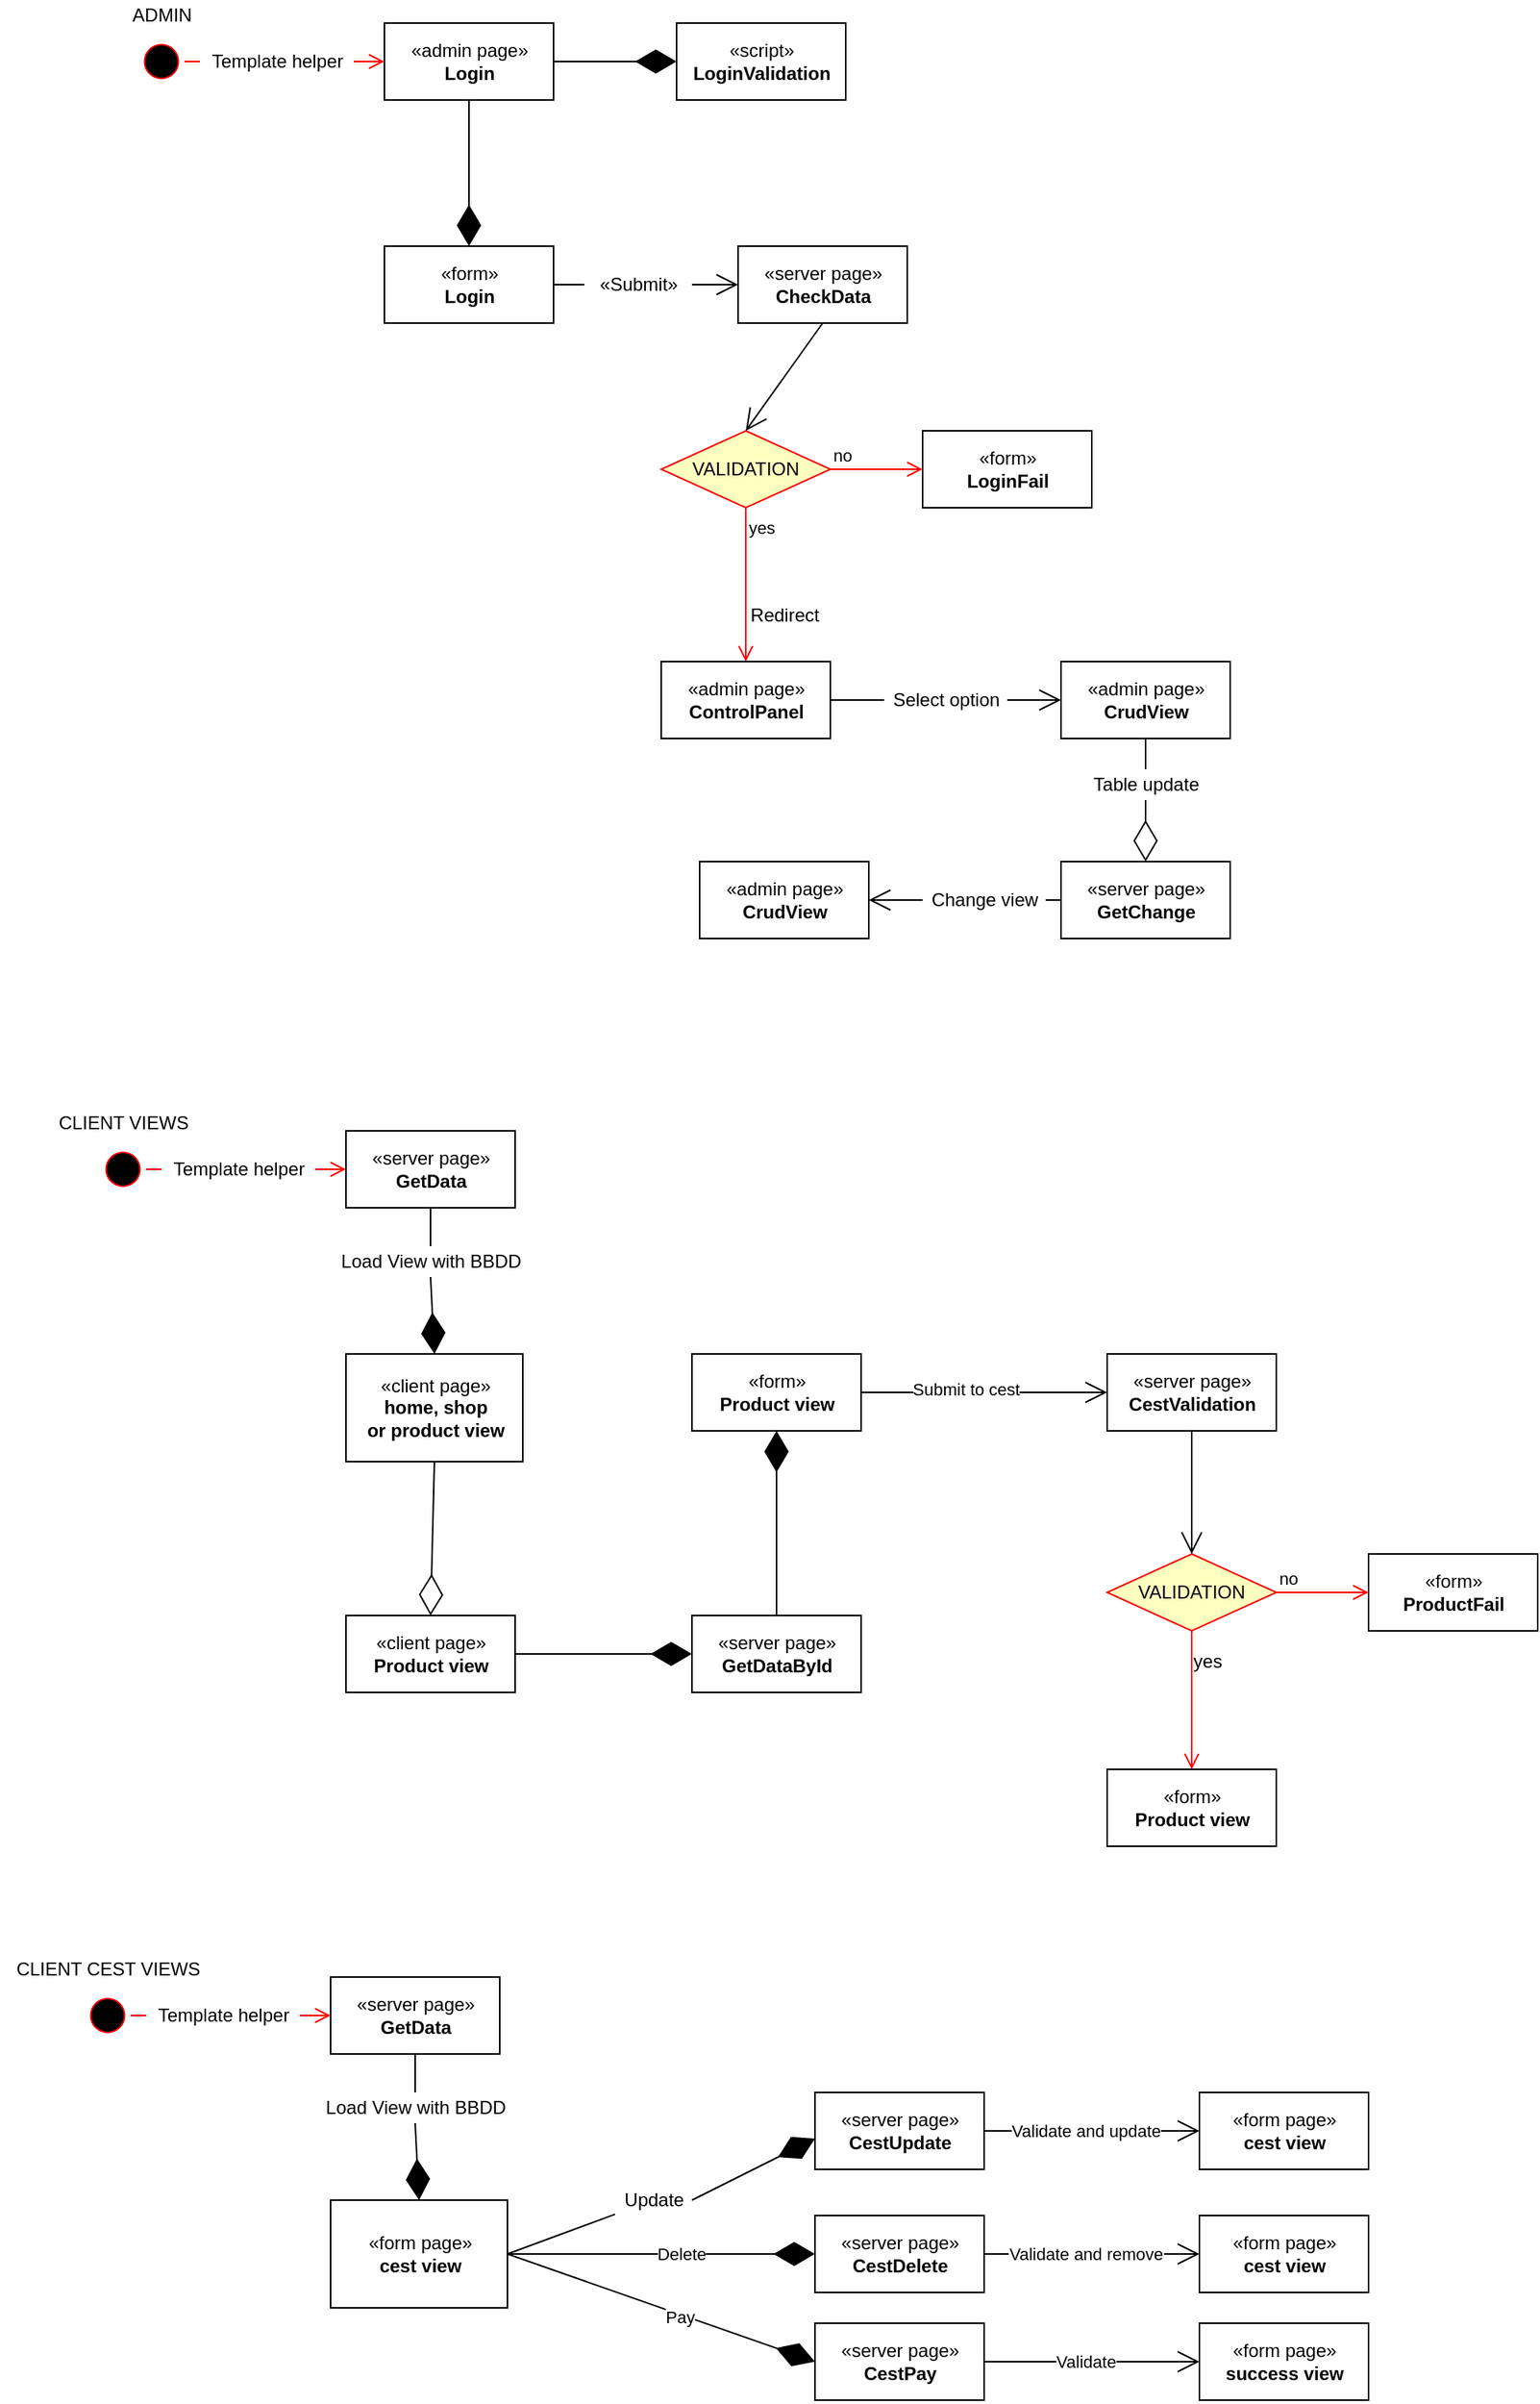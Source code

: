 <mxfile version="17.4.3" type="device"><diagram name="Page-1" id="58cdce13-f638-feb5-8d6f-7d28b1aa9fa0"><mxGraphModel dx="1662" dy="762" grid="1" gridSize="10" guides="1" tooltips="1" connect="1" arrows="1" fold="1" page="1" pageScale="1" pageWidth="1100" pageHeight="850" background="none" math="0" shadow="0"><root><mxCell id="0"/><mxCell id="1" parent="0"/><mxCell id="382b91b5511bd0f7-1" value="" style="ellipse;html=1;shape=startState;fillColor=#000000;strokeColor=#ff0000;rounded=1;shadow=0;comic=0;labelBackgroundColor=none;fontFamily=Verdana;fontSize=12;fontColor=#000000;align=center;direction=south;" parent="1" vertex="1"><mxGeometry x="130" y="135" width="30" height="30" as="geometry"/></mxCell><mxCell id="2a3bc250acf0617d-9" style="edgeStyle=orthogonalEdgeStyle;html=1;labelBackgroundColor=none;endArrow=open;endSize=8;strokeColor=#ff0000;fontFamily=Verdana;fontSize=12;align=left;entryX=0;entryY=0.5;entryDx=0;entryDy=0;startArrow=none;" parent="1" source="mJcxgVPJ0dC3Ubls38Y3-64" target="mJcxgVPJ0dC3Ubls38Y3-3" edge="1"><mxGeometry relative="1" as="geometry"><mxPoint x="240" y="150" as="targetPoint"/></mxGeometry></mxCell><mxCell id="mJcxgVPJ0dC3Ubls38Y3-1" value="ADMIN" style="text;html=1;align=center;verticalAlign=middle;resizable=0;points=[];autosize=1;strokeColor=none;fillColor=none;" vertex="1" parent="1"><mxGeometry x="120" y="110" width="50" height="20" as="geometry"/></mxCell><mxCell id="mJcxgVPJ0dC3Ubls38Y3-3" value="«admin page»&lt;br&gt;&lt;b&gt;Login&lt;/b&gt;" style="html=1;" vertex="1" parent="1"><mxGeometry x="290" y="125" width="110" height="50" as="geometry"/></mxCell><mxCell id="mJcxgVPJ0dC3Ubls38Y3-7" value="«script»&lt;br&gt;&lt;b&gt;LoginValidation&lt;/b&gt;" style="html=1;" vertex="1" parent="1"><mxGeometry x="480" y="125" width="110" height="50" as="geometry"/></mxCell><mxCell id="mJcxgVPJ0dC3Ubls38Y3-11" value="«form»&lt;br&gt;&lt;b&gt;Login&lt;/b&gt;" style="html=1;" vertex="1" parent="1"><mxGeometry x="290" y="270" width="110" height="50" as="geometry"/></mxCell><mxCell id="mJcxgVPJ0dC3Ubls38Y3-12" value="" style="endArrow=diamondThin;endFill=1;endSize=24;html=1;rounded=0;exitX=1;exitY=0.5;exitDx=0;exitDy=0;entryX=0;entryY=0.5;entryDx=0;entryDy=0;" edge="1" parent="1" source="mJcxgVPJ0dC3Ubls38Y3-3" target="mJcxgVPJ0dC3Ubls38Y3-7"><mxGeometry width="160" relative="1" as="geometry"><mxPoint x="350" y="149.5" as="sourcePoint"/><mxPoint x="510" y="149.5" as="targetPoint"/></mxGeometry></mxCell><mxCell id="mJcxgVPJ0dC3Ubls38Y3-13" value="" style="endArrow=diamondThin;endFill=1;endSize=24;html=1;rounded=0;exitX=0.5;exitY=1;exitDx=0;exitDy=0;entryX=0.5;entryY=0;entryDx=0;entryDy=0;" edge="1" parent="1" source="mJcxgVPJ0dC3Ubls38Y3-3" target="mJcxgVPJ0dC3Ubls38Y3-11"><mxGeometry width="160" relative="1" as="geometry"><mxPoint x="350" y="190" as="sourcePoint"/><mxPoint x="480" y="190" as="targetPoint"/></mxGeometry></mxCell><mxCell id="mJcxgVPJ0dC3Ubls38Y3-14" value="" style="endArrow=open;endFill=1;endSize=12;html=1;rounded=0;exitX=1;exitY=0.5;exitDx=0;exitDy=0;entryX=0;entryY=0.5;entryDx=0;entryDy=0;startArrow=none;" edge="1" parent="1" source="mJcxgVPJ0dC3Ubls38Y3-15" target="mJcxgVPJ0dC3Ubls38Y3-16"><mxGeometry width="160" relative="1" as="geometry"><mxPoint x="390" y="294.5" as="sourcePoint"/><mxPoint x="470" y="295" as="targetPoint"/></mxGeometry></mxCell><mxCell id="mJcxgVPJ0dC3Ubls38Y3-16" value="«server page»&lt;br&gt;&lt;b&gt;CheckData&lt;/b&gt;" style="html=1;" vertex="1" parent="1"><mxGeometry x="520" y="270" width="110" height="50" as="geometry"/></mxCell><mxCell id="mJcxgVPJ0dC3Ubls38Y3-17" value="VALIDATION" style="rhombus;whiteSpace=wrap;html=1;fillColor=#ffffc0;strokeColor=#ff0000;" vertex="1" parent="1"><mxGeometry x="470" y="390" width="110" height="50" as="geometry"/></mxCell><mxCell id="mJcxgVPJ0dC3Ubls38Y3-18" value="no" style="edgeStyle=orthogonalEdgeStyle;html=1;align=left;verticalAlign=bottom;endArrow=open;endSize=8;strokeColor=#ff0000;rounded=0;" edge="1" source="mJcxgVPJ0dC3Ubls38Y3-17" parent="1"><mxGeometry x="-1" relative="1" as="geometry"><mxPoint x="640" y="415" as="targetPoint"/><Array as="points"><mxPoint x="620" y="415"/><mxPoint x="620" y="415"/></Array></mxGeometry></mxCell><mxCell id="mJcxgVPJ0dC3Ubls38Y3-19" value="yes" style="edgeStyle=orthogonalEdgeStyle;html=1;align=left;verticalAlign=top;endArrow=open;endSize=8;strokeColor=#ff0000;rounded=0;" edge="1" source="mJcxgVPJ0dC3Ubls38Y3-17" parent="1"><mxGeometry x="-1" relative="1" as="geometry"><mxPoint x="525" y="540" as="targetPoint"/></mxGeometry></mxCell><mxCell id="mJcxgVPJ0dC3Ubls38Y3-20" value="" style="endArrow=open;endFill=1;endSize=12;html=1;rounded=0;exitX=0.5;exitY=1;exitDx=0;exitDy=0;entryX=0.5;entryY=0;entryDx=0;entryDy=0;" edge="1" parent="1" source="mJcxgVPJ0dC3Ubls38Y3-16" target="mJcxgVPJ0dC3Ubls38Y3-17"><mxGeometry width="160" relative="1" as="geometry"><mxPoint x="460" y="350" as="sourcePoint"/><mxPoint x="620" y="350" as="targetPoint"/></mxGeometry></mxCell><mxCell id="mJcxgVPJ0dC3Ubls38Y3-21" value="«form»&lt;br&gt;&lt;b&gt;LoginFail&lt;/b&gt;" style="html=1;" vertex="1" parent="1"><mxGeometry x="640" y="390" width="110" height="50" as="geometry"/></mxCell><mxCell id="mJcxgVPJ0dC3Ubls38Y3-22" value="Redirect" style="text;html=1;align=center;verticalAlign=middle;resizable=0;points=[];autosize=1;strokeColor=none;fillColor=none;" vertex="1" parent="1"><mxGeometry x="520" y="500" width="60" height="20" as="geometry"/></mxCell><mxCell id="mJcxgVPJ0dC3Ubls38Y3-23" value="«admin page»&lt;br&gt;&lt;b&gt;ControlPanel&lt;/b&gt;" style="html=1;" vertex="1" parent="1"><mxGeometry x="470" y="540" width="110" height="50" as="geometry"/></mxCell><mxCell id="mJcxgVPJ0dC3Ubls38Y3-24" value="" style="endArrow=open;endFill=1;endSize=12;html=1;rounded=0;exitX=1;exitY=0.5;exitDx=0;exitDy=0;entryX=0;entryY=0.5;entryDx=0;entryDy=0;startArrow=none;" edge="1" parent="1" source="mJcxgVPJ0dC3Ubls38Y3-26" target="mJcxgVPJ0dC3Ubls38Y3-25"><mxGeometry width="160" relative="1" as="geometry"><mxPoint x="610" y="550" as="sourcePoint"/><mxPoint x="680" y="565" as="targetPoint"/></mxGeometry></mxCell><mxCell id="mJcxgVPJ0dC3Ubls38Y3-25" value="«admin page»&lt;br&gt;&lt;b&gt;CrudView&lt;/b&gt;" style="html=1;" vertex="1" parent="1"><mxGeometry x="730" y="540" width="110" height="50" as="geometry"/></mxCell><mxCell id="mJcxgVPJ0dC3Ubls38Y3-27" value="" style="endArrow=diamondThin;endFill=0;endSize=24;html=1;rounded=0;exitX=0.5;exitY=1;exitDx=0;exitDy=0;startArrow=none;" edge="1" parent="1" source="mJcxgVPJ0dC3Ubls38Y3-29"><mxGeometry width="160" relative="1" as="geometry"><mxPoint x="460" y="650" as="sourcePoint"/><mxPoint x="785" y="670" as="targetPoint"/></mxGeometry></mxCell><mxCell id="mJcxgVPJ0dC3Ubls38Y3-28" value="«server page»&lt;br&gt;&lt;b&gt;GetChange&lt;/b&gt;" style="html=1;" vertex="1" parent="1"><mxGeometry x="730" y="670" width="110" height="50" as="geometry"/></mxCell><mxCell id="mJcxgVPJ0dC3Ubls38Y3-30" value="" style="endArrow=open;endFill=1;endSize=12;html=1;rounded=0;exitX=0;exitY=0.5;exitDx=0;exitDy=0;entryX=1;entryY=0.5;entryDx=0;entryDy=0;startArrow=none;" edge="1" parent="1" source="mJcxgVPJ0dC3Ubls38Y3-32" target="mJcxgVPJ0dC3Ubls38Y3-31"><mxGeometry width="160" relative="1" as="geometry"><mxPoint x="460" y="650" as="sourcePoint"/><mxPoint x="650" y="695" as="targetPoint"/></mxGeometry></mxCell><mxCell id="mJcxgVPJ0dC3Ubls38Y3-31" value="«admin page»&lt;br&gt;&lt;b&gt;CrudView&lt;/b&gt;" style="html=1;" vertex="1" parent="1"><mxGeometry x="495" y="670" width="110" height="50" as="geometry"/></mxCell><mxCell id="mJcxgVPJ0dC3Ubls38Y3-15" value="«Submit»" style="text;html=1;align=center;verticalAlign=middle;resizable=0;points=[];autosize=1;strokeColor=none;fillColor=none;" vertex="1" parent="1"><mxGeometry x="420" y="285" width="70" height="20" as="geometry"/></mxCell><mxCell id="mJcxgVPJ0dC3Ubls38Y3-60" value="" style="endArrow=none;endFill=1;endSize=12;html=1;rounded=0;exitX=1;exitY=0.5;exitDx=0;exitDy=0;entryX=0;entryY=0.5;entryDx=0;entryDy=0;" edge="1" parent="1" source="mJcxgVPJ0dC3Ubls38Y3-11" target="mJcxgVPJ0dC3Ubls38Y3-15"><mxGeometry width="160" relative="1" as="geometry"><mxPoint x="400" y="295" as="sourcePoint"/><mxPoint x="520" y="295" as="targetPoint"/></mxGeometry></mxCell><mxCell id="mJcxgVPJ0dC3Ubls38Y3-26" value="Select option" style="text;html=1;align=center;verticalAlign=middle;resizable=0;points=[];autosize=1;strokeColor=none;fillColor=none;" vertex="1" parent="1"><mxGeometry x="615" y="555" width="80" height="20" as="geometry"/></mxCell><mxCell id="mJcxgVPJ0dC3Ubls38Y3-61" value="" style="endArrow=none;endFill=1;endSize=12;html=1;rounded=0;exitX=1;exitY=0.5;exitDx=0;exitDy=0;entryX=0;entryY=0.5;entryDx=0;entryDy=0;" edge="1" parent="1" source="mJcxgVPJ0dC3Ubls38Y3-23" target="mJcxgVPJ0dC3Ubls38Y3-26"><mxGeometry width="160" relative="1" as="geometry"><mxPoint x="580" y="565" as="sourcePoint"/><mxPoint x="730" y="565" as="targetPoint"/></mxGeometry></mxCell><mxCell id="mJcxgVPJ0dC3Ubls38Y3-32" value="Change view" style="text;html=1;align=center;verticalAlign=middle;resizable=0;points=[];autosize=1;strokeColor=none;fillColor=none;" vertex="1" parent="1"><mxGeometry x="640" y="685" width="80" height="20" as="geometry"/></mxCell><mxCell id="mJcxgVPJ0dC3Ubls38Y3-62" value="" style="endArrow=none;endFill=1;endSize=12;html=1;rounded=0;exitX=0;exitY=0.5;exitDx=0;exitDy=0;entryX=1;entryY=0.5;entryDx=0;entryDy=0;" edge="1" parent="1" source="mJcxgVPJ0dC3Ubls38Y3-28" target="mJcxgVPJ0dC3Ubls38Y3-32"><mxGeometry width="160" relative="1" as="geometry"><mxPoint x="730" y="695" as="sourcePoint"/><mxPoint x="605" y="695" as="targetPoint"/></mxGeometry></mxCell><mxCell id="mJcxgVPJ0dC3Ubls38Y3-29" value="Table update" style="text;html=1;align=center;verticalAlign=middle;resizable=0;points=[];autosize=1;strokeColor=none;fillColor=none;" vertex="1" parent="1"><mxGeometry x="745" y="610" width="80" height="20" as="geometry"/></mxCell><mxCell id="mJcxgVPJ0dC3Ubls38Y3-63" value="" style="endArrow=none;endFill=0;endSize=24;html=1;rounded=0;exitX=0.5;exitY=1;exitDx=0;exitDy=0;" edge="1" parent="1" source="mJcxgVPJ0dC3Ubls38Y3-25" target="mJcxgVPJ0dC3Ubls38Y3-29"><mxGeometry width="160" relative="1" as="geometry"><mxPoint x="785" y="590" as="sourcePoint"/><mxPoint x="785" y="670" as="targetPoint"/></mxGeometry></mxCell><mxCell id="mJcxgVPJ0dC3Ubls38Y3-64" value="Template helper" style="text;html=1;align=center;verticalAlign=middle;resizable=0;points=[];autosize=1;strokeColor=none;fillColor=none;" vertex="1" parent="1"><mxGeometry x="170" y="140" width="100" height="20" as="geometry"/></mxCell><mxCell id="mJcxgVPJ0dC3Ubls38Y3-65" value="" style="edgeStyle=orthogonalEdgeStyle;html=1;labelBackgroundColor=none;endArrow=none;endSize=8;strokeColor=#ff0000;fontFamily=Verdana;fontSize=12;align=left;entryX=0;entryY=0.5;entryDx=0;entryDy=0;" edge="1" parent="1" source="382b91b5511bd0f7-1" target="mJcxgVPJ0dC3Ubls38Y3-64"><mxGeometry relative="1" as="geometry"><mxPoint x="160" y="150" as="sourcePoint"/><mxPoint x="290" y="150" as="targetPoint"/></mxGeometry></mxCell><mxCell id="mJcxgVPJ0dC3Ubls38Y3-66" value="" style="ellipse;html=1;shape=startState;fillColor=#000000;strokeColor=#ff0000;rounded=1;shadow=0;comic=0;labelBackgroundColor=none;fontFamily=Verdana;fontSize=12;fontColor=#000000;align=center;direction=south;" vertex="1" parent="1"><mxGeometry x="105" y="855" width="30" height="30" as="geometry"/></mxCell><mxCell id="mJcxgVPJ0dC3Ubls38Y3-67" style="edgeStyle=orthogonalEdgeStyle;html=1;labelBackgroundColor=none;endArrow=open;endSize=8;strokeColor=#ff0000;fontFamily=Verdana;fontSize=12;align=left;entryX=0;entryY=0.5;entryDx=0;entryDy=0;startArrow=none;" edge="1" parent="1" source="mJcxgVPJ0dC3Ubls38Y3-97" target="mJcxgVPJ0dC3Ubls38Y3-69"><mxGeometry relative="1" as="geometry"><mxPoint x="215" y="870" as="targetPoint"/></mxGeometry></mxCell><mxCell id="mJcxgVPJ0dC3Ubls38Y3-68" value="CLIENT VIEWS" style="text;html=1;align=center;verticalAlign=middle;resizable=0;points=[];autosize=1;strokeColor=none;fillColor=none;" vertex="1" parent="1"><mxGeometry x="70" y="830" width="100" height="20" as="geometry"/></mxCell><mxCell id="mJcxgVPJ0dC3Ubls38Y3-69" value="«server page»&lt;br&gt;&lt;b&gt;GetData&lt;/b&gt;" style="html=1;" vertex="1" parent="1"><mxGeometry x="265" y="845" width="110" height="50" as="geometry"/></mxCell><mxCell id="mJcxgVPJ0dC3Ubls38Y3-71" value="«client page»&lt;br&gt;&lt;b&gt;home, shop &lt;br&gt;or product view&lt;/b&gt;" style="html=1;" vertex="1" parent="1"><mxGeometry x="265" y="990" width="115" height="70" as="geometry"/></mxCell><mxCell id="mJcxgVPJ0dC3Ubls38Y3-73" value="" style="endArrow=diamondThin;endFill=1;endSize=24;html=1;rounded=0;exitX=0.5;exitY=1;exitDx=0;exitDy=0;entryX=0.5;entryY=0;entryDx=0;entryDy=0;startArrow=none;" edge="1" parent="1" source="mJcxgVPJ0dC3Ubls38Y3-100" target="mJcxgVPJ0dC3Ubls38Y3-71"><mxGeometry width="160" relative="1" as="geometry"><mxPoint x="325" y="910" as="sourcePoint"/><mxPoint x="455" y="910" as="targetPoint"/></mxGeometry></mxCell><mxCell id="mJcxgVPJ0dC3Ubls38Y3-97" value="Template helper" style="text;html=1;align=center;verticalAlign=middle;resizable=0;points=[];autosize=1;strokeColor=none;fillColor=none;" vertex="1" parent="1"><mxGeometry x="145" y="860" width="100" height="20" as="geometry"/></mxCell><mxCell id="mJcxgVPJ0dC3Ubls38Y3-98" value="" style="edgeStyle=orthogonalEdgeStyle;html=1;labelBackgroundColor=none;endArrow=none;endSize=8;strokeColor=#ff0000;fontFamily=Verdana;fontSize=12;align=left;entryX=0;entryY=0.5;entryDx=0;entryDy=0;" edge="1" parent="1" source="mJcxgVPJ0dC3Ubls38Y3-66" target="mJcxgVPJ0dC3Ubls38Y3-97"><mxGeometry relative="1" as="geometry"><mxPoint x="135" y="870" as="sourcePoint"/><mxPoint x="265" y="870" as="targetPoint"/></mxGeometry></mxCell><mxCell id="mJcxgVPJ0dC3Ubls38Y3-100" value="Load View with BBDD" style="text;html=1;align=center;verticalAlign=middle;resizable=0;points=[];autosize=1;strokeColor=none;fillColor=none;" vertex="1" parent="1"><mxGeometry x="255" y="920" width="130" height="20" as="geometry"/></mxCell><mxCell id="mJcxgVPJ0dC3Ubls38Y3-101" value="" style="endArrow=none;endFill=1;endSize=24;html=1;rounded=0;exitX=0.5;exitY=1;exitDx=0;exitDy=0;entryX=0.5;entryY=0;entryDx=0;entryDy=0;" edge="1" parent="1" source="mJcxgVPJ0dC3Ubls38Y3-69" target="mJcxgVPJ0dC3Ubls38Y3-100"><mxGeometry width="160" relative="1" as="geometry"><mxPoint x="320" y="895" as="sourcePoint"/><mxPoint x="320" y="990" as="targetPoint"/></mxGeometry></mxCell><mxCell id="mJcxgVPJ0dC3Ubls38Y3-104" value="«client page»&lt;br&gt;&lt;b&gt;Product view&lt;/b&gt;" style="html=1;" vertex="1" parent="1"><mxGeometry x="265" y="1160" width="110" height="50" as="geometry"/></mxCell><mxCell id="mJcxgVPJ0dC3Ubls38Y3-105" value="" style="endArrow=diamondThin;endFill=1;endSize=24;html=1;rounded=0;exitX=1;exitY=0.5;exitDx=0;exitDy=0;entryX=0;entryY=0.5;entryDx=0;entryDy=0;" edge="1" parent="1" source="mJcxgVPJ0dC3Ubls38Y3-104" target="mJcxgVPJ0dC3Ubls38Y3-106"><mxGeometry width="160" relative="1" as="geometry"><mxPoint x="400" y="1184.5" as="sourcePoint"/><mxPoint x="480" y="1185" as="targetPoint"/></mxGeometry></mxCell><mxCell id="mJcxgVPJ0dC3Ubls38Y3-106" value="«server page»&lt;br&gt;&lt;b&gt;GetDataById&lt;/b&gt;" style="html=1;" vertex="1" parent="1"><mxGeometry x="490" y="1160" width="110" height="50" as="geometry"/></mxCell><mxCell id="mJcxgVPJ0dC3Ubls38Y3-109" value="" style="endArrow=diamondThin;endFill=0;endSize=24;html=1;rounded=0;exitX=0.5;exitY=1;exitDx=0;exitDy=0;entryX=0.5;entryY=0;entryDx=0;entryDy=0;" edge="1" parent="1" source="mJcxgVPJ0dC3Ubls38Y3-71" target="mJcxgVPJ0dC3Ubls38Y3-104"><mxGeometry width="160" relative="1" as="geometry"><mxPoint x="460" y="930" as="sourcePoint"/><mxPoint x="620" y="930" as="targetPoint"/></mxGeometry></mxCell><mxCell id="mJcxgVPJ0dC3Ubls38Y3-110" value="" style="endArrow=diamondThin;endFill=1;endSize=24;html=1;rounded=0;exitX=0.5;exitY=0;exitDx=0;exitDy=0;entryX=0.5;entryY=1;entryDx=0;entryDy=0;" edge="1" parent="1" source="mJcxgVPJ0dC3Ubls38Y3-106" target="mJcxgVPJ0dC3Ubls38Y3-111"><mxGeometry width="160" relative="1" as="geometry"><mxPoint x="460" y="930" as="sourcePoint"/><mxPoint x="545" y="1040" as="targetPoint"/></mxGeometry></mxCell><mxCell id="mJcxgVPJ0dC3Ubls38Y3-111" value="«form»&lt;br&gt;&lt;b&gt;Product view&lt;/b&gt;" style="html=1;" vertex="1" parent="1"><mxGeometry x="490" y="990" width="110" height="50" as="geometry"/></mxCell><mxCell id="mJcxgVPJ0dC3Ubls38Y3-113" value="" style="endArrow=open;endFill=1;endSize=12;html=1;rounded=0;exitX=1;exitY=0.5;exitDx=0;exitDy=0;entryX=0;entryY=0.5;entryDx=0;entryDy=0;" edge="1" parent="1" source="mJcxgVPJ0dC3Ubls38Y3-111" target="mJcxgVPJ0dC3Ubls38Y3-115"><mxGeometry width="160" relative="1" as="geometry"><mxPoint x="670" y="950" as="sourcePoint"/><mxPoint x="790" y="1015" as="targetPoint"/></mxGeometry></mxCell><mxCell id="mJcxgVPJ0dC3Ubls38Y3-114" value="Submit to cest" style="edgeLabel;html=1;align=center;verticalAlign=middle;resizable=0;points=[];" vertex="1" connectable="0" parent="mJcxgVPJ0dC3Ubls38Y3-113"><mxGeometry x="-0.158" y="2" relative="1" as="geometry"><mxPoint as="offset"/></mxGeometry></mxCell><mxCell id="mJcxgVPJ0dC3Ubls38Y3-115" value="«server page»&lt;br&gt;&lt;b&gt;CestValidation&lt;/b&gt;" style="html=1;" vertex="1" parent="1"><mxGeometry x="760" y="990" width="110" height="50" as="geometry"/></mxCell><mxCell id="mJcxgVPJ0dC3Ubls38Y3-118" value="VALIDATION" style="rhombus;whiteSpace=wrap;html=1;fillColor=#ffffc0;strokeColor=#ff0000;" vertex="1" parent="1"><mxGeometry x="760" y="1120" width="110" height="50" as="geometry"/></mxCell><mxCell id="mJcxgVPJ0dC3Ubls38Y3-119" value="no" style="edgeStyle=orthogonalEdgeStyle;html=1;align=left;verticalAlign=bottom;endArrow=open;endSize=8;strokeColor=#ff0000;rounded=0;" edge="1" parent="1" source="mJcxgVPJ0dC3Ubls38Y3-118"><mxGeometry x="-1" relative="1" as="geometry"><mxPoint x="930" y="1145" as="targetPoint"/><Array as="points"><mxPoint x="910" y="1145"/><mxPoint x="910" y="1145"/></Array></mxGeometry></mxCell><mxCell id="mJcxgVPJ0dC3Ubls38Y3-120" value="" style="edgeStyle=orthogonalEdgeStyle;html=1;align=left;verticalAlign=top;endArrow=open;endSize=8;strokeColor=#ff0000;rounded=0;entryX=0.5;entryY=0;entryDx=0;entryDy=0;" edge="1" parent="1" source="mJcxgVPJ0dC3Ubls38Y3-118" target="mJcxgVPJ0dC3Ubls38Y3-129"><mxGeometry x="1" y="199" relative="1" as="geometry"><mxPoint x="815" y="1270" as="targetPoint"/><mxPoint x="-4" y="40" as="offset"/></mxGeometry></mxCell><mxCell id="mJcxgVPJ0dC3Ubls38Y3-121" value="«form»&lt;br&gt;&lt;b&gt;ProductFail&lt;/b&gt;" style="html=1;" vertex="1" parent="1"><mxGeometry x="930" y="1120" width="110" height="50" as="geometry"/></mxCell><mxCell id="mJcxgVPJ0dC3Ubls38Y3-127" value="" style="endArrow=open;endFill=1;endSize=12;html=1;rounded=0;exitX=0.5;exitY=1;exitDx=0;exitDy=0;entryX=0.5;entryY=0;entryDx=0;entryDy=0;" edge="1" parent="1" source="mJcxgVPJ0dC3Ubls38Y3-115" target="mJcxgVPJ0dC3Ubls38Y3-118"><mxGeometry width="160" relative="1" as="geometry"><mxPoint x="910" y="1030" as="sourcePoint"/><mxPoint x="1070" y="1030" as="targetPoint"/></mxGeometry></mxCell><mxCell id="mJcxgVPJ0dC3Ubls38Y3-128" value="yes" style="text;html=1;align=center;verticalAlign=middle;resizable=0;points=[];autosize=1;strokeColor=none;fillColor=none;" vertex="1" parent="1"><mxGeometry x="810" y="1180" width="30" height="20" as="geometry"/></mxCell><mxCell id="mJcxgVPJ0dC3Ubls38Y3-129" value="«form»&lt;br&gt;&lt;b&gt;Product view&lt;/b&gt;" style="html=1;" vertex="1" parent="1"><mxGeometry x="760" y="1260" width="110" height="50" as="geometry"/></mxCell><mxCell id="mJcxgVPJ0dC3Ubls38Y3-130" value="" style="ellipse;html=1;shape=startState;fillColor=#000000;strokeColor=#ff0000;rounded=1;shadow=0;comic=0;labelBackgroundColor=none;fontFamily=Verdana;fontSize=12;fontColor=#000000;align=center;direction=south;" vertex="1" parent="1"><mxGeometry x="95" y="1405" width="30" height="30" as="geometry"/></mxCell><mxCell id="mJcxgVPJ0dC3Ubls38Y3-131" style="edgeStyle=orthogonalEdgeStyle;html=1;labelBackgroundColor=none;endArrow=open;endSize=8;strokeColor=#ff0000;fontFamily=Verdana;fontSize=12;align=left;entryX=0;entryY=0.5;entryDx=0;entryDy=0;startArrow=none;" edge="1" parent="1" source="mJcxgVPJ0dC3Ubls38Y3-136" target="mJcxgVPJ0dC3Ubls38Y3-133"><mxGeometry relative="1" as="geometry"><mxPoint x="205" y="1420" as="targetPoint"/></mxGeometry></mxCell><mxCell id="mJcxgVPJ0dC3Ubls38Y3-132" value="CLIENT CEST VIEWS" style="text;html=1;align=center;verticalAlign=middle;resizable=0;points=[];autosize=1;strokeColor=none;fillColor=none;" vertex="1" parent="1"><mxGeometry x="40" y="1380" width="140" height="20" as="geometry"/></mxCell><mxCell id="mJcxgVPJ0dC3Ubls38Y3-133" value="«server page»&lt;br&gt;&lt;b&gt;GetData&lt;/b&gt;" style="html=1;" vertex="1" parent="1"><mxGeometry x="255" y="1395" width="110" height="50" as="geometry"/></mxCell><mxCell id="mJcxgVPJ0dC3Ubls38Y3-134" value="«form page»&lt;br&gt;&lt;b&gt;cest view&lt;/b&gt;" style="html=1;" vertex="1" parent="1"><mxGeometry x="255" y="1540" width="115" height="70" as="geometry"/></mxCell><mxCell id="mJcxgVPJ0dC3Ubls38Y3-135" value="" style="endArrow=diamondThin;endFill=1;endSize=24;html=1;rounded=0;exitX=0.5;exitY=1;exitDx=0;exitDy=0;entryX=0.5;entryY=0;entryDx=0;entryDy=0;startArrow=none;" edge="1" parent="1" source="mJcxgVPJ0dC3Ubls38Y3-138" target="mJcxgVPJ0dC3Ubls38Y3-134"><mxGeometry width="160" relative="1" as="geometry"><mxPoint x="315" y="1460" as="sourcePoint"/><mxPoint x="445" y="1460" as="targetPoint"/></mxGeometry></mxCell><mxCell id="mJcxgVPJ0dC3Ubls38Y3-136" value="Template helper" style="text;html=1;align=center;verticalAlign=middle;resizable=0;points=[];autosize=1;strokeColor=none;fillColor=none;" vertex="1" parent="1"><mxGeometry x="135" y="1410" width="100" height="20" as="geometry"/></mxCell><mxCell id="mJcxgVPJ0dC3Ubls38Y3-137" value="" style="edgeStyle=orthogonalEdgeStyle;html=1;labelBackgroundColor=none;endArrow=none;endSize=8;strokeColor=#ff0000;fontFamily=Verdana;fontSize=12;align=left;entryX=0;entryY=0.5;entryDx=0;entryDy=0;" edge="1" parent="1" source="mJcxgVPJ0dC3Ubls38Y3-130" target="mJcxgVPJ0dC3Ubls38Y3-136"><mxGeometry relative="1" as="geometry"><mxPoint x="125" y="1420" as="sourcePoint"/><mxPoint x="255" y="1420" as="targetPoint"/></mxGeometry></mxCell><mxCell id="mJcxgVPJ0dC3Ubls38Y3-138" value="Load View with BBDD" style="text;html=1;align=center;verticalAlign=middle;resizable=0;points=[];autosize=1;strokeColor=none;fillColor=none;" vertex="1" parent="1"><mxGeometry x="245" y="1470" width="130" height="20" as="geometry"/></mxCell><mxCell id="mJcxgVPJ0dC3Ubls38Y3-139" value="" style="endArrow=none;endFill=1;endSize=24;html=1;rounded=0;exitX=0.5;exitY=1;exitDx=0;exitDy=0;entryX=0.5;entryY=0;entryDx=0;entryDy=0;" edge="1" parent="1" source="mJcxgVPJ0dC3Ubls38Y3-133" target="mJcxgVPJ0dC3Ubls38Y3-138"><mxGeometry width="160" relative="1" as="geometry"><mxPoint x="310" y="1445" as="sourcePoint"/><mxPoint x="310" y="1540" as="targetPoint"/></mxGeometry></mxCell><mxCell id="mJcxgVPJ0dC3Ubls38Y3-156" value="" style="endArrow=diamondThin;endFill=1;endSize=24;html=1;rounded=0;exitX=1;exitY=0.5;exitDx=0;exitDy=0;startArrow=none;entryX=0;entryY=0.6;entryDx=0;entryDy=0;entryPerimeter=0;" edge="1" parent="1" source="mJcxgVPJ0dC3Ubls38Y3-159" target="mJcxgVPJ0dC3Ubls38Y3-164"><mxGeometry width="160" relative="1" as="geometry"><mxPoint x="460" y="1650" as="sourcePoint"/><mxPoint x="560" y="1510" as="targetPoint"/></mxGeometry></mxCell><mxCell id="mJcxgVPJ0dC3Ubls38Y3-157" value="" style="endArrow=diamondThin;endFill=1;endSize=24;html=1;rounded=0;exitX=1;exitY=0.5;exitDx=0;exitDy=0;entryX=0;entryY=0.5;entryDx=0;entryDy=0;" edge="1" parent="1" source="mJcxgVPJ0dC3Ubls38Y3-134" target="mJcxgVPJ0dC3Ubls38Y3-174"><mxGeometry width="160" relative="1" as="geometry"><mxPoint x="460" y="1650" as="sourcePoint"/><mxPoint x="560" y="1640" as="targetPoint"/></mxGeometry></mxCell><mxCell id="mJcxgVPJ0dC3Ubls38Y3-162" value="Pay" style="edgeLabel;html=1;align=center;verticalAlign=middle;resizable=0;points=[];" vertex="1" connectable="0" parent="mJcxgVPJ0dC3Ubls38Y3-157"><mxGeometry x="0.121" y="-2" relative="1" as="geometry"><mxPoint as="offset"/></mxGeometry></mxCell><mxCell id="mJcxgVPJ0dC3Ubls38Y3-158" value="" style="endArrow=diamondThin;endFill=1;endSize=24;html=1;rounded=0;exitX=1;exitY=0.5;exitDx=0;exitDy=0;entryX=0;entryY=0.5;entryDx=0;entryDy=0;" edge="1" parent="1" source="mJcxgVPJ0dC3Ubls38Y3-134" target="mJcxgVPJ0dC3Ubls38Y3-169"><mxGeometry width="160" relative="1" as="geometry"><mxPoint x="420" y="1574.5" as="sourcePoint"/><mxPoint x="560" y="1575" as="targetPoint"/></mxGeometry></mxCell><mxCell id="mJcxgVPJ0dC3Ubls38Y3-161" value="Delete" style="edgeLabel;html=1;align=center;verticalAlign=middle;resizable=0;points=[];" vertex="1" connectable="0" parent="mJcxgVPJ0dC3Ubls38Y3-158"><mxGeometry x="0.126" relative="1" as="geometry"><mxPoint as="offset"/></mxGeometry></mxCell><mxCell id="mJcxgVPJ0dC3Ubls38Y3-159" value="Update" style="text;html=1;align=center;verticalAlign=middle;resizable=0;points=[];autosize=1;strokeColor=none;fillColor=none;" vertex="1" parent="1"><mxGeometry x="440" y="1530" width="50" height="20" as="geometry"/></mxCell><mxCell id="mJcxgVPJ0dC3Ubls38Y3-160" value="" style="endArrow=none;endFill=1;endSize=24;html=1;rounded=0;exitX=1;exitY=0.5;exitDx=0;exitDy=0;" edge="1" parent="1" source="mJcxgVPJ0dC3Ubls38Y3-134" target="mJcxgVPJ0dC3Ubls38Y3-159"><mxGeometry width="160" relative="1" as="geometry"><mxPoint x="370" y="1575" as="sourcePoint"/><mxPoint x="560" y="1510" as="targetPoint"/></mxGeometry></mxCell><mxCell id="mJcxgVPJ0dC3Ubls38Y3-164" value="«server page»&lt;br&gt;&lt;b&gt;CestUpdate&lt;/b&gt;" style="html=1;" vertex="1" parent="1"><mxGeometry x="570" y="1470" width="110" height="50" as="geometry"/></mxCell><mxCell id="mJcxgVPJ0dC3Ubls38Y3-166" value="" style="endArrow=open;endFill=1;endSize=12;html=1;rounded=0;exitX=1;exitY=0.5;exitDx=0;exitDy=0;entryX=0;entryY=0.5;entryDx=0;entryDy=0;" edge="1" parent="1" source="mJcxgVPJ0dC3Ubls38Y3-164" target="mJcxgVPJ0dC3Ubls38Y3-168"><mxGeometry width="160" relative="1" as="geometry"><mxPoint x="800" y="1445" as="sourcePoint"/><mxPoint x="860" y="1495" as="targetPoint"/></mxGeometry></mxCell><mxCell id="mJcxgVPJ0dC3Ubls38Y3-167" value="Validate and update" style="edgeLabel;html=1;align=center;verticalAlign=middle;resizable=0;points=[];" vertex="1" connectable="0" parent="mJcxgVPJ0dC3Ubls38Y3-166"><mxGeometry x="-0.267" y="3" relative="1" as="geometry"><mxPoint x="14" y="3" as="offset"/></mxGeometry></mxCell><mxCell id="mJcxgVPJ0dC3Ubls38Y3-168" value="«form page»&lt;br&gt;&lt;b&gt;cest view&lt;/b&gt;" style="html=1;" vertex="1" parent="1"><mxGeometry x="820" y="1470" width="110" height="50" as="geometry"/></mxCell><mxCell id="mJcxgVPJ0dC3Ubls38Y3-169" value="«server page»&lt;br&gt;&lt;b&gt;CestDelete&lt;/b&gt;" style="html=1;" vertex="1" parent="1"><mxGeometry x="570" y="1550" width="110" height="50" as="geometry"/></mxCell><mxCell id="mJcxgVPJ0dC3Ubls38Y3-170" value="" style="endArrow=open;endFill=1;endSize=12;html=1;rounded=0;exitX=1;exitY=0.5;exitDx=0;exitDy=0;entryX=0;entryY=0.5;entryDx=0;entryDy=0;" edge="1" parent="1" source="mJcxgVPJ0dC3Ubls38Y3-169" target="mJcxgVPJ0dC3Ubls38Y3-172"><mxGeometry width="160" relative="1" as="geometry"><mxPoint x="800" y="1525" as="sourcePoint"/><mxPoint x="860" y="1575" as="targetPoint"/></mxGeometry></mxCell><mxCell id="mJcxgVPJ0dC3Ubls38Y3-171" value="Validate and remove" style="edgeLabel;html=1;align=center;verticalAlign=middle;resizable=0;points=[];" vertex="1" connectable="0" parent="mJcxgVPJ0dC3Ubls38Y3-170"><mxGeometry x="-0.267" y="3" relative="1" as="geometry"><mxPoint x="14" y="3" as="offset"/></mxGeometry></mxCell><mxCell id="mJcxgVPJ0dC3Ubls38Y3-172" value="«form page»&lt;br&gt;&lt;b&gt;cest view&lt;/b&gt;" style="html=1;" vertex="1" parent="1"><mxGeometry x="820" y="1550" width="110" height="50" as="geometry"/></mxCell><mxCell id="mJcxgVPJ0dC3Ubls38Y3-174" value="«server page»&lt;br&gt;&lt;b&gt;CestPay&lt;/b&gt;" style="html=1;" vertex="1" parent="1"><mxGeometry x="570" y="1620" width="110" height="50" as="geometry"/></mxCell><mxCell id="mJcxgVPJ0dC3Ubls38Y3-175" value="" style="endArrow=open;endFill=1;endSize=12;html=1;rounded=0;exitX=1;exitY=0.5;exitDx=0;exitDy=0;entryX=0;entryY=0.5;entryDx=0;entryDy=0;" edge="1" parent="1" source="mJcxgVPJ0dC3Ubls38Y3-174" target="mJcxgVPJ0dC3Ubls38Y3-177"><mxGeometry width="160" relative="1" as="geometry"><mxPoint x="800" y="1595" as="sourcePoint"/><mxPoint x="860" y="1645" as="targetPoint"/></mxGeometry></mxCell><mxCell id="mJcxgVPJ0dC3Ubls38Y3-176" value="Validate" style="edgeLabel;html=1;align=center;verticalAlign=middle;resizable=0;points=[];" vertex="1" connectable="0" parent="mJcxgVPJ0dC3Ubls38Y3-175"><mxGeometry x="-0.267" y="3" relative="1" as="geometry"><mxPoint x="14" y="3" as="offset"/></mxGeometry></mxCell><mxCell id="mJcxgVPJ0dC3Ubls38Y3-177" value="«form page»&lt;br&gt;&lt;b&gt;success view&lt;/b&gt;" style="html=1;" vertex="1" parent="1"><mxGeometry x="820" y="1620" width="110" height="50" as="geometry"/></mxCell></root></mxGraphModel></diagram></mxfile>